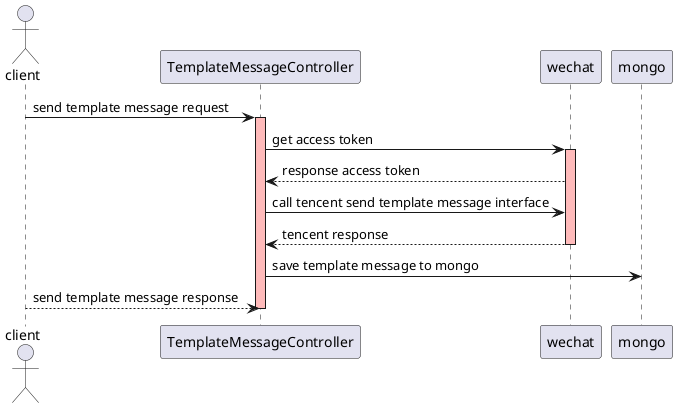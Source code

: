 @startuml
actor client
client -> TemplateMessageController: send template message request
activate TemplateMessageController #FFBBBB

TemplateMessageController -> wechat: get access token
activate wechat #FFBBBB
TemplateMessageController <-- wechat: response access token

TemplateMessageController -> wechat: call tencent send template message interface
TemplateMessageController <-- wechat: tencent response
deactivate wechat

TemplateMessageController -> mongo:save template message to mongo

client --> TemplateMessageController: send template message response
deactivate TemplateMessageController
@enduml